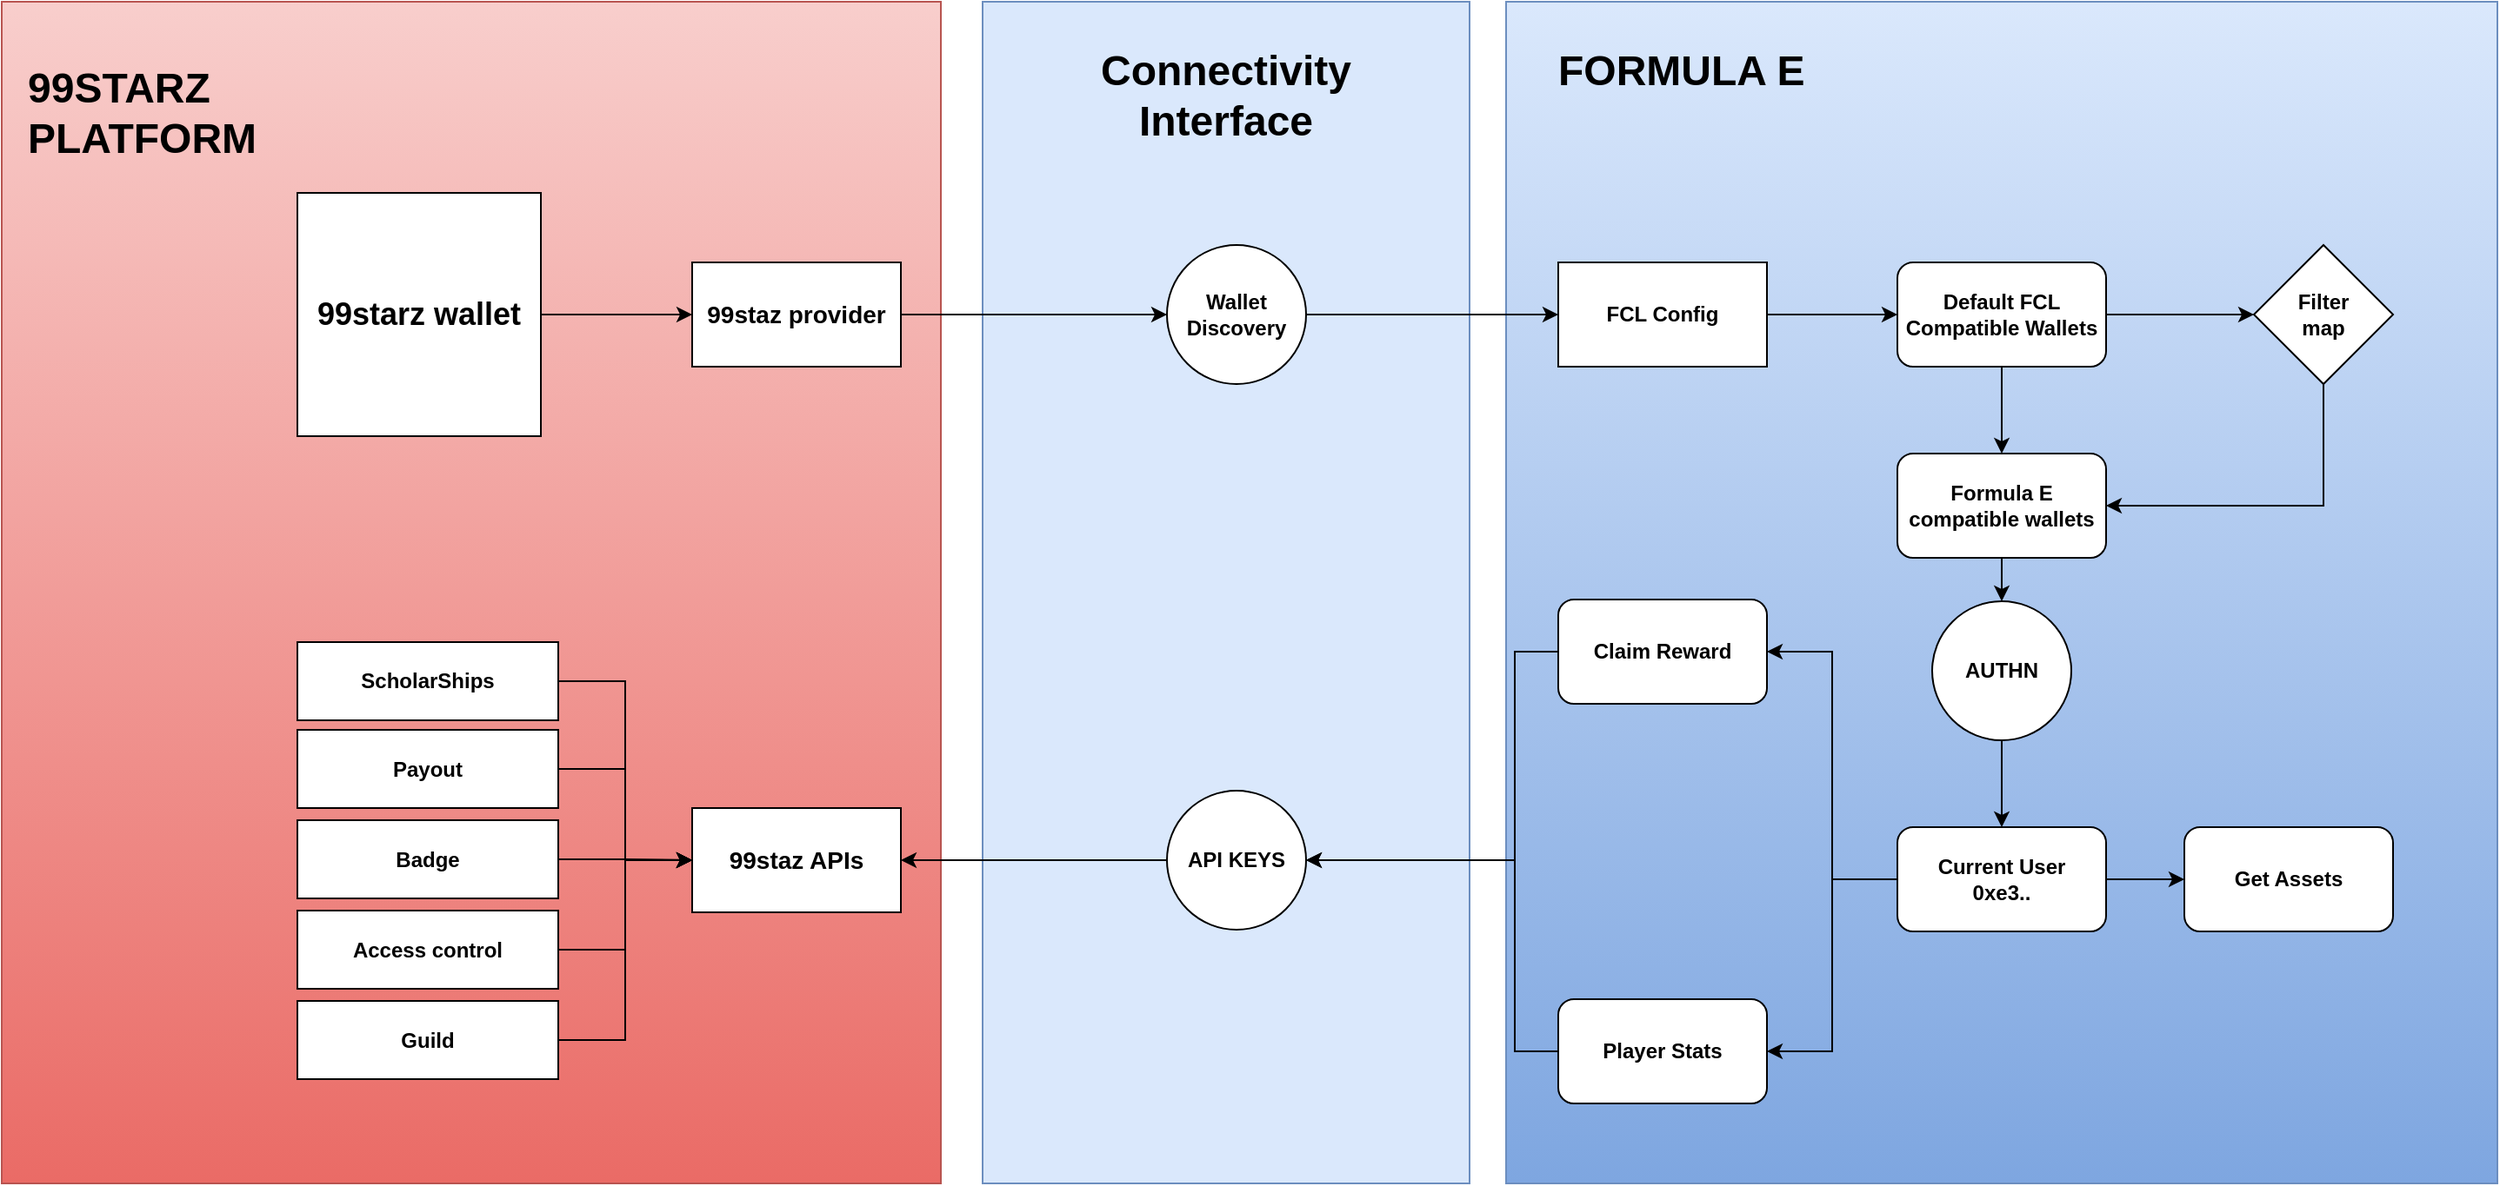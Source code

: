 <mxfile version="21.6.9" type="github">
  <diagram id="wFE0QG_FPsp0jaGvCLVb" name="Page-1">
    <mxGraphModel dx="1388" dy="290" grid="1" gridSize="10" guides="1" tooltips="1" connect="1" arrows="1" fold="1" page="1" pageScale="1" pageWidth="850" pageHeight="1100" math="0" shadow="0">
      <root>
        <mxCell id="0" />
        <mxCell id="1" parent="0" />
        <mxCell id="XzS5bTZx3EFFYI8axKuy-56" value="" style="rounded=0;whiteSpace=wrap;html=1;fillColor=#dae8fc;gradientColor=#7ea6e0;strokeColor=#6c8ebf;" vertex="1" parent="1">
          <mxGeometry x="395" y="270" width="570" height="680" as="geometry" />
        </mxCell>
        <mxCell id="XzS5bTZx3EFFYI8axKuy-54" value="" style="rounded=0;whiteSpace=wrap;html=1;fillColor=#dae8fc;strokeColor=#6c8ebf;" vertex="1" parent="1">
          <mxGeometry x="94" y="270" width="280" height="680" as="geometry" />
        </mxCell>
        <mxCell id="XzS5bTZx3EFFYI8axKuy-51" value="" style="rounded=0;whiteSpace=wrap;html=1;fillColor=#f8cecc;strokeColor=#b85450;gradientColor=#ea6b66;" vertex="1" parent="1">
          <mxGeometry x="-470" y="270" width="540" height="680" as="geometry" />
        </mxCell>
        <mxCell id="XzS5bTZx3EFFYI8axKuy-35" value="" style="edgeStyle=orthogonalEdgeStyle;rounded=0;orthogonalLoop=1;jettySize=auto;html=1;" edge="1" parent="1" source="XzS5bTZx3EFFYI8axKuy-3" target="XzS5bTZx3EFFYI8axKuy-4">
          <mxGeometry relative="1" as="geometry" />
        </mxCell>
        <mxCell id="XzS5bTZx3EFFYI8axKuy-3" value="&lt;b&gt;Wallet&lt;br&gt;Discovery&lt;/b&gt;" style="ellipse;whiteSpace=wrap;html=1;aspect=fixed;" vertex="1" parent="1">
          <mxGeometry x="200" y="410" width="80" height="80" as="geometry" />
        </mxCell>
        <mxCell id="XzS5bTZx3EFFYI8axKuy-53" value="" style="edgeStyle=orthogonalEdgeStyle;rounded=0;orthogonalLoop=1;jettySize=auto;html=1;" edge="1" parent="1" source="XzS5bTZx3EFFYI8axKuy-4" target="XzS5bTZx3EFFYI8axKuy-11">
          <mxGeometry relative="1" as="geometry" />
        </mxCell>
        <mxCell id="XzS5bTZx3EFFYI8axKuy-4" value="&lt;b&gt;FCL Config&lt;/b&gt;" style="rounded=0;whiteSpace=wrap;html=1;" vertex="1" parent="1">
          <mxGeometry x="425" y="420" width="120" height="60" as="geometry" />
        </mxCell>
        <mxCell id="XzS5bTZx3EFFYI8axKuy-13" value="" style="edgeStyle=orthogonalEdgeStyle;rounded=0;orthogonalLoop=1;jettySize=auto;html=1;" edge="1" parent="1" source="XzS5bTZx3EFFYI8axKuy-11" target="XzS5bTZx3EFFYI8axKuy-12">
          <mxGeometry relative="1" as="geometry" />
        </mxCell>
        <mxCell id="XzS5bTZx3EFFYI8axKuy-18" value="" style="edgeStyle=orthogonalEdgeStyle;rounded=0;orthogonalLoop=1;jettySize=auto;html=1;" edge="1" parent="1" source="XzS5bTZx3EFFYI8axKuy-11" target="XzS5bTZx3EFFYI8axKuy-14">
          <mxGeometry relative="1" as="geometry" />
        </mxCell>
        <mxCell id="XzS5bTZx3EFFYI8axKuy-11" value="&lt;b&gt;Default FCL Compatible Wallets&lt;/b&gt;" style="rounded=1;whiteSpace=wrap;html=1;" vertex="1" parent="1">
          <mxGeometry x="620" y="420" width="120" height="60" as="geometry" />
        </mxCell>
        <mxCell id="XzS5bTZx3EFFYI8axKuy-17" style="edgeStyle=orthogonalEdgeStyle;rounded=0;orthogonalLoop=1;jettySize=auto;html=1;entryX=1;entryY=0.5;entryDx=0;entryDy=0;" edge="1" parent="1" source="XzS5bTZx3EFFYI8axKuy-12" target="XzS5bTZx3EFFYI8axKuy-14">
          <mxGeometry relative="1" as="geometry">
            <Array as="points">
              <mxPoint x="865" y="560" />
            </Array>
          </mxGeometry>
        </mxCell>
        <mxCell id="XzS5bTZx3EFFYI8axKuy-12" value="&lt;b&gt;Filter&lt;br&gt;map&lt;/b&gt;" style="rhombus;whiteSpace=wrap;html=1;" vertex="1" parent="1">
          <mxGeometry x="825" y="410" width="80" height="80" as="geometry" />
        </mxCell>
        <mxCell id="XzS5bTZx3EFFYI8axKuy-20" value="" style="edgeStyle=orthogonalEdgeStyle;rounded=0;orthogonalLoop=1;jettySize=auto;html=1;" edge="1" parent="1" source="XzS5bTZx3EFFYI8axKuy-14" target="XzS5bTZx3EFFYI8axKuy-19">
          <mxGeometry relative="1" as="geometry" />
        </mxCell>
        <mxCell id="XzS5bTZx3EFFYI8axKuy-14" value="&lt;b&gt;Formula E compatible wallets&lt;/b&gt;" style="rounded=1;whiteSpace=wrap;html=1;" vertex="1" parent="1">
          <mxGeometry x="620" y="530" width="120" height="60" as="geometry" />
        </mxCell>
        <mxCell id="XzS5bTZx3EFFYI8axKuy-22" value="" style="edgeStyle=orthogonalEdgeStyle;rounded=0;orthogonalLoop=1;jettySize=auto;html=1;" edge="1" parent="1" source="XzS5bTZx3EFFYI8axKuy-19" target="XzS5bTZx3EFFYI8axKuy-21">
          <mxGeometry relative="1" as="geometry" />
        </mxCell>
        <mxCell id="XzS5bTZx3EFFYI8axKuy-19" value="&lt;b&gt;AUTHN&lt;/b&gt;" style="ellipse;whiteSpace=wrap;html=1;rounded=1;" vertex="1" parent="1">
          <mxGeometry x="640" y="615" width="80" height="80" as="geometry" />
        </mxCell>
        <mxCell id="XzS5bTZx3EFFYI8axKuy-32" style="edgeStyle=orthogonalEdgeStyle;rounded=0;orthogonalLoop=1;jettySize=auto;html=1;entryX=0;entryY=0.5;entryDx=0;entryDy=0;" edge="1" parent="1" source="XzS5bTZx3EFFYI8axKuy-21" target="XzS5bTZx3EFFYI8axKuy-25">
          <mxGeometry relative="1" as="geometry" />
        </mxCell>
        <mxCell id="XzS5bTZx3EFFYI8axKuy-33" style="edgeStyle=orthogonalEdgeStyle;rounded=0;orthogonalLoop=1;jettySize=auto;html=1;entryX=1;entryY=0.5;entryDx=0;entryDy=0;" edge="1" parent="1" source="XzS5bTZx3EFFYI8axKuy-21" target="XzS5bTZx3EFFYI8axKuy-23">
          <mxGeometry relative="1" as="geometry" />
        </mxCell>
        <mxCell id="XzS5bTZx3EFFYI8axKuy-34" style="edgeStyle=orthogonalEdgeStyle;rounded=0;orthogonalLoop=1;jettySize=auto;html=1;entryX=1;entryY=0.5;entryDx=0;entryDy=0;" edge="1" parent="1" source="XzS5bTZx3EFFYI8axKuy-21" target="XzS5bTZx3EFFYI8axKuy-27">
          <mxGeometry relative="1" as="geometry">
            <mxPoint x="380" y="894" as="targetPoint" />
          </mxGeometry>
        </mxCell>
        <mxCell id="XzS5bTZx3EFFYI8axKuy-21" value="&lt;b&gt;Current User&lt;br&gt;0xe3..&lt;/b&gt;" style="whiteSpace=wrap;html=1;rounded=1;" vertex="1" parent="1">
          <mxGeometry x="620" y="745" width="120" height="60" as="geometry" />
        </mxCell>
        <mxCell id="XzS5bTZx3EFFYI8axKuy-66" style="edgeStyle=orthogonalEdgeStyle;rounded=0;orthogonalLoop=1;jettySize=auto;html=1;entryX=1;entryY=0.5;entryDx=0;entryDy=0;" edge="1" parent="1" source="XzS5bTZx3EFFYI8axKuy-23" target="XzS5bTZx3EFFYI8axKuy-58">
          <mxGeometry relative="1" as="geometry">
            <Array as="points">
              <mxPoint x="400" y="644" />
              <mxPoint x="400" y="764" />
            </Array>
          </mxGeometry>
        </mxCell>
        <mxCell id="XzS5bTZx3EFFYI8axKuy-23" value="&lt;b&gt;Claim Reward&lt;/b&gt;" style="whiteSpace=wrap;html=1;rounded=1;" vertex="1" parent="1">
          <mxGeometry x="425" y="614" width="120" height="60" as="geometry" />
        </mxCell>
        <mxCell id="XzS5bTZx3EFFYI8axKuy-25" value="&lt;b&gt;Get Assets&lt;/b&gt;" style="whiteSpace=wrap;html=1;rounded=1;" vertex="1" parent="1">
          <mxGeometry x="785" y="745" width="120" height="60" as="geometry" />
        </mxCell>
        <mxCell id="XzS5bTZx3EFFYI8axKuy-65" style="edgeStyle=orthogonalEdgeStyle;rounded=0;orthogonalLoop=1;jettySize=auto;html=1;entryX=1;entryY=0.5;entryDx=0;entryDy=0;" edge="1" parent="1" source="XzS5bTZx3EFFYI8axKuy-27" target="XzS5bTZx3EFFYI8axKuy-58">
          <mxGeometry relative="1" as="geometry">
            <Array as="points">
              <mxPoint x="400" y="874" />
              <mxPoint x="400" y="764" />
            </Array>
          </mxGeometry>
        </mxCell>
        <mxCell id="XzS5bTZx3EFFYI8axKuy-27" value="&lt;b&gt;Player Stats&lt;/b&gt;" style="whiteSpace=wrap;html=1;rounded=1;" vertex="1" parent="1">
          <mxGeometry x="425" y="844" width="120" height="60" as="geometry" />
        </mxCell>
        <mxCell id="XzS5bTZx3EFFYI8axKuy-37" value="" style="edgeStyle=orthogonalEdgeStyle;rounded=0;orthogonalLoop=1;jettySize=auto;html=1;" edge="1" parent="1" source="XzS5bTZx3EFFYI8axKuy-36" target="XzS5bTZx3EFFYI8axKuy-3">
          <mxGeometry relative="1" as="geometry" />
        </mxCell>
        <mxCell id="XzS5bTZx3EFFYI8axKuy-36" value="&lt;font style=&quot;font-size: 14px;&quot;&gt;&lt;b&gt;99staz provider&lt;/b&gt;&lt;/font&gt;" style="rounded=0;whiteSpace=wrap;html=1;" vertex="1" parent="1">
          <mxGeometry x="-73" y="420" width="120" height="60" as="geometry" />
        </mxCell>
        <mxCell id="XzS5bTZx3EFFYI8axKuy-38" value="&lt;font style=&quot;font-size: 14px;&quot;&gt;&lt;b&gt;99staz APIs&lt;/b&gt;&lt;/font&gt;" style="rounded=0;whiteSpace=wrap;html=1;" vertex="1" parent="1">
          <mxGeometry x="-73" y="734" width="120" height="60" as="geometry" />
        </mxCell>
        <mxCell id="XzS5bTZx3EFFYI8axKuy-42" style="edgeStyle=orthogonalEdgeStyle;rounded=0;orthogonalLoop=1;jettySize=auto;html=1;entryX=0;entryY=0.5;entryDx=0;entryDy=0;" edge="1" parent="1" source="XzS5bTZx3EFFYI8axKuy-41" target="XzS5bTZx3EFFYI8axKuy-36">
          <mxGeometry relative="1" as="geometry" />
        </mxCell>
        <mxCell id="XzS5bTZx3EFFYI8axKuy-41" value="&lt;font style=&quot;font-size: 18px;&quot;&gt;&lt;b&gt;99starz wallet&lt;/b&gt;&lt;/font&gt;" style="whiteSpace=wrap;html=1;aspect=fixed;" vertex="1" parent="1">
          <mxGeometry x="-300" y="380" width="140" height="140" as="geometry" />
        </mxCell>
        <mxCell id="XzS5bTZx3EFFYI8axKuy-48" style="edgeStyle=orthogonalEdgeStyle;rounded=0;orthogonalLoop=1;jettySize=auto;html=1;entryX=0;entryY=0.5;entryDx=0;entryDy=0;" edge="1" parent="1" source="XzS5bTZx3EFFYI8axKuy-44" target="XzS5bTZx3EFFYI8axKuy-38">
          <mxGeometry relative="1" as="geometry" />
        </mxCell>
        <mxCell id="XzS5bTZx3EFFYI8axKuy-44" value="&lt;b&gt;ScholarShips&lt;/b&gt;" style="rounded=0;whiteSpace=wrap;html=1;" vertex="1" parent="1">
          <mxGeometry x="-300" y="638.5" width="150" height="45" as="geometry" />
        </mxCell>
        <mxCell id="XzS5bTZx3EFFYI8axKuy-49" style="edgeStyle=orthogonalEdgeStyle;rounded=0;orthogonalLoop=1;jettySize=auto;html=1;entryX=0;entryY=0.5;entryDx=0;entryDy=0;" edge="1" parent="1" source="XzS5bTZx3EFFYI8axKuy-45" target="XzS5bTZx3EFFYI8axKuy-38">
          <mxGeometry relative="1" as="geometry" />
        </mxCell>
        <mxCell id="XzS5bTZx3EFFYI8axKuy-45" value="&lt;b&gt;Payout&lt;/b&gt;" style="rounded=0;whiteSpace=wrap;html=1;" vertex="1" parent="1">
          <mxGeometry x="-300" y="689" width="150" height="45" as="geometry" />
        </mxCell>
        <mxCell id="XzS5bTZx3EFFYI8axKuy-50" style="edgeStyle=orthogonalEdgeStyle;rounded=0;orthogonalLoop=1;jettySize=auto;html=1;entryX=0;entryY=0.5;entryDx=0;entryDy=0;" edge="1" parent="1" source="XzS5bTZx3EFFYI8axKuy-46" target="XzS5bTZx3EFFYI8axKuy-38">
          <mxGeometry relative="1" as="geometry" />
        </mxCell>
        <mxCell id="XzS5bTZx3EFFYI8axKuy-46" value="&lt;b&gt;Badge&lt;/b&gt;" style="rounded=0;whiteSpace=wrap;html=1;" vertex="1" parent="1">
          <mxGeometry x="-300" y="741" width="150" height="45" as="geometry" />
        </mxCell>
        <mxCell id="XzS5bTZx3EFFYI8axKuy-52" value="&lt;h1&gt;99STARZ PLATFORM&lt;/h1&gt;" style="text;html=1;strokeColor=none;fillColor=none;spacing=5;spacingTop=-20;whiteSpace=wrap;overflow=hidden;rounded=0;" vertex="1" parent="1">
          <mxGeometry x="-460" y="300" width="190" height="120" as="geometry" />
        </mxCell>
        <mxCell id="XzS5bTZx3EFFYI8axKuy-55" value="&lt;h1&gt;Connectivity&lt;br&gt;Interface&lt;/h1&gt;" style="text;html=1;strokeColor=none;fillColor=none;spacing=5;spacingTop=-20;whiteSpace=wrap;overflow=hidden;rounded=0;align=center;" vertex="1" parent="1">
          <mxGeometry x="139" y="290" width="190" height="120" as="geometry" />
        </mxCell>
        <mxCell id="XzS5bTZx3EFFYI8axKuy-57" value="&lt;h1&gt;FORMULA E&lt;/h1&gt;" style="text;html=1;strokeColor=none;fillColor=none;spacing=5;spacingTop=-20;whiteSpace=wrap;overflow=hidden;rounded=0;" vertex="1" parent="1">
          <mxGeometry x="420" y="290" width="190" height="120" as="geometry" />
        </mxCell>
        <mxCell id="XzS5bTZx3EFFYI8axKuy-67" style="edgeStyle=orthogonalEdgeStyle;rounded=0;orthogonalLoop=1;jettySize=auto;html=1;" edge="1" parent="1" source="XzS5bTZx3EFFYI8axKuy-58" target="XzS5bTZx3EFFYI8axKuy-38">
          <mxGeometry relative="1" as="geometry" />
        </mxCell>
        <mxCell id="XzS5bTZx3EFFYI8axKuy-58" value="&lt;b&gt;API KEYS&lt;/b&gt;" style="ellipse;whiteSpace=wrap;html=1;aspect=fixed;" vertex="1" parent="1">
          <mxGeometry x="200" y="724" width="80" height="80" as="geometry" />
        </mxCell>
        <mxCell id="XzS5bTZx3EFFYI8axKuy-71" style="edgeStyle=orthogonalEdgeStyle;rounded=0;orthogonalLoop=1;jettySize=auto;html=1;entryX=0;entryY=0.5;entryDx=0;entryDy=0;" edge="1" parent="1" source="XzS5bTZx3EFFYI8axKuy-68" target="XzS5bTZx3EFFYI8axKuy-38">
          <mxGeometry relative="1" as="geometry" />
        </mxCell>
        <mxCell id="XzS5bTZx3EFFYI8axKuy-68" value="&lt;b&gt;Guild&lt;/b&gt;" style="rounded=0;whiteSpace=wrap;html=1;" vertex="1" parent="1">
          <mxGeometry x="-300" y="845" width="150" height="45" as="geometry" />
        </mxCell>
        <mxCell id="XzS5bTZx3EFFYI8axKuy-70" style="edgeStyle=orthogonalEdgeStyle;rounded=0;orthogonalLoop=1;jettySize=auto;html=1;entryX=0;entryY=0.5;entryDx=0;entryDy=0;" edge="1" parent="1" source="XzS5bTZx3EFFYI8axKuy-69" target="XzS5bTZx3EFFYI8axKuy-38">
          <mxGeometry relative="1" as="geometry" />
        </mxCell>
        <mxCell id="XzS5bTZx3EFFYI8axKuy-69" value="&lt;b&gt;Access control&lt;/b&gt;" style="rounded=0;whiteSpace=wrap;html=1;" vertex="1" parent="1">
          <mxGeometry x="-300" y="793" width="150" height="45" as="geometry" />
        </mxCell>
      </root>
    </mxGraphModel>
  </diagram>
</mxfile>
